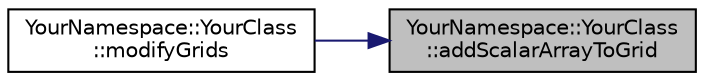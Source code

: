 digraph "YourNamespace::YourClass::addScalarArrayToGrid"
{
 // LATEX_PDF_SIZE
  edge [fontname="Helvetica",fontsize="10",labelfontname="Helvetica",labelfontsize="10"];
  node [fontname="Helvetica",fontsize="10",shape=record];
  rankdir="RL";
  Node1 [label="YourNamespace::YourClass\l::addScalarArrayToGrid",height=0.2,width=0.4,color="black", fillcolor="grey75", style="filled", fontcolor="black",tooltip=" "];
  Node1 -> Node2 [dir="back",color="midnightblue",fontsize="10",style="solid"];
  Node2 [label="YourNamespace::YourClass\l::modifyGrids",height=0.2,width=0.4,color="black", fillcolor="white", style="filled",URL="$class_your_namespace_1_1_your_class.html#ae31510f7e63d8e588b6b68eb1202bcb1",tooltip=" "];
}
